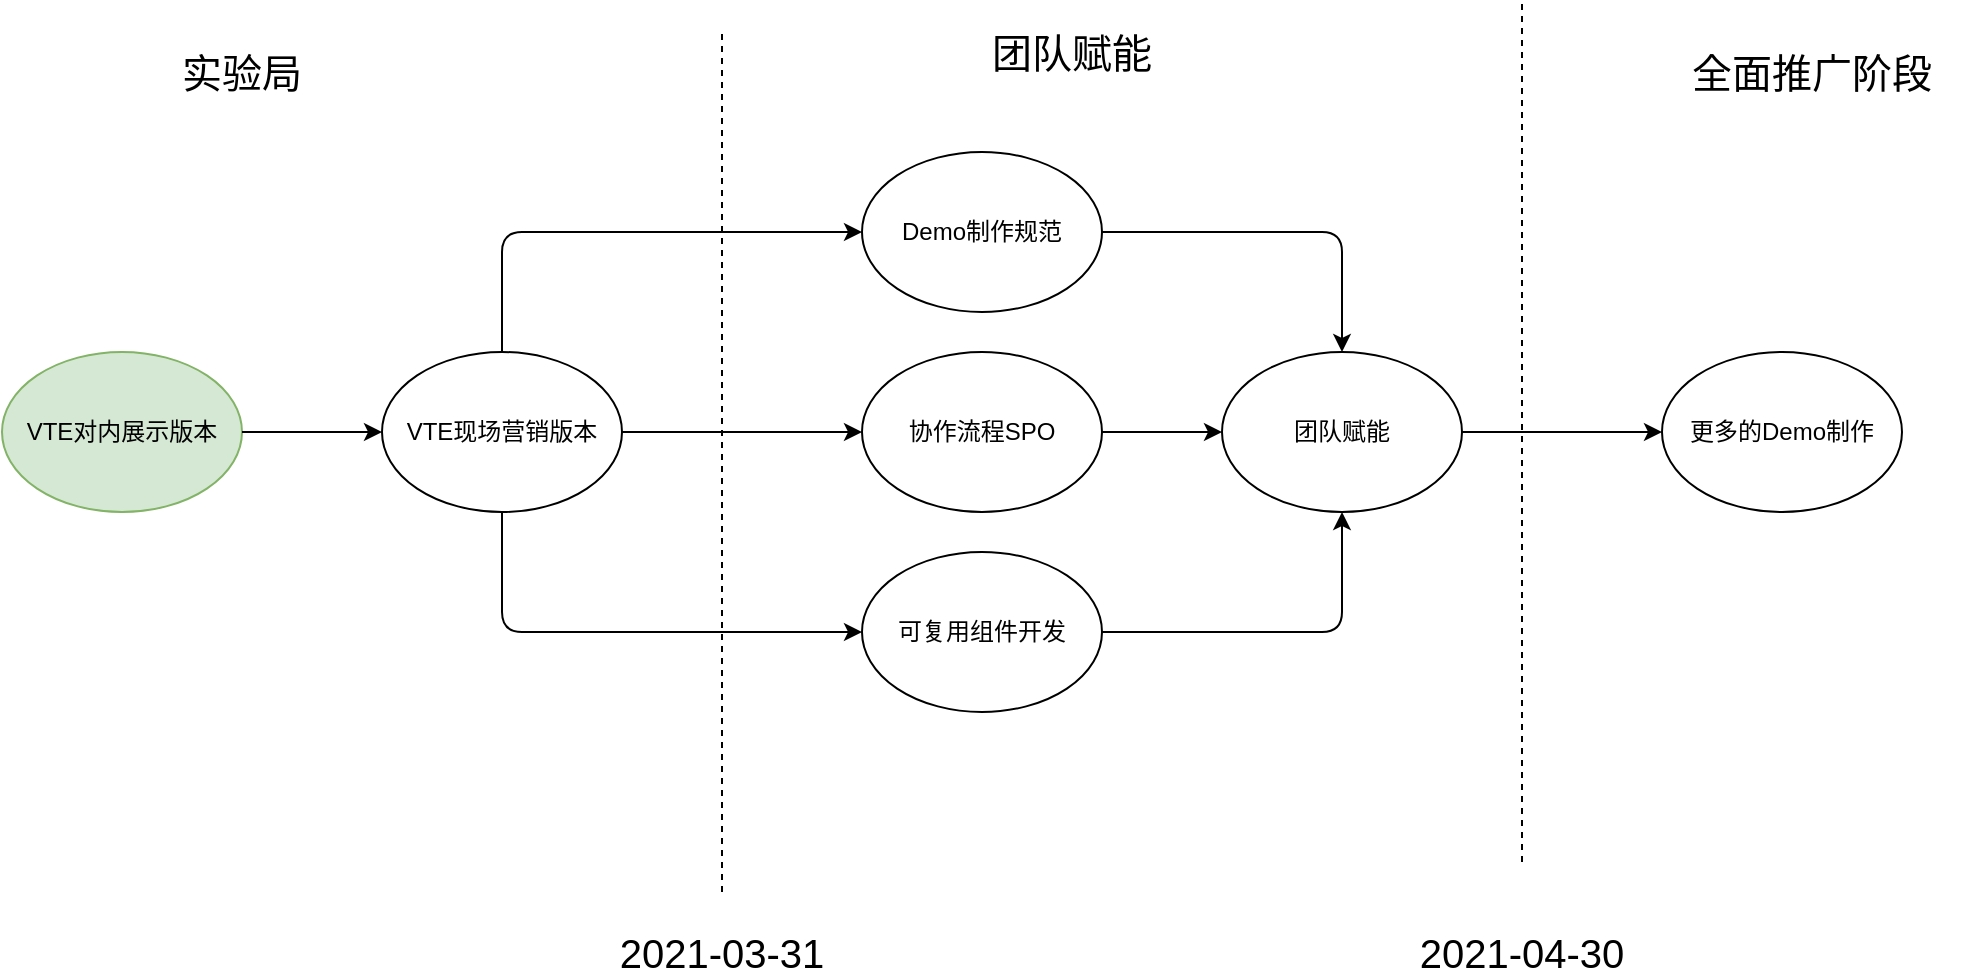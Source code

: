 <mxfile version="13.9.9" type="device"><diagram id="3NwKwT1QvzNh-CrKEDDh" name="Page-1"><mxGraphModel dx="946" dy="-420" grid="1" gridSize="10" guides="1" tooltips="1" connect="1" arrows="1" fold="1" page="1" pageScale="1" pageWidth="850" pageHeight="1100" math="0" shadow="0"><root><mxCell id="0"/><mxCell id="1" parent="0"/><mxCell id="IqL6T331TnAhyUX-7d0P-47" value="VTE对内展示版本" style="ellipse;whiteSpace=wrap;html=1;fillColor=#d5e8d4;strokeColor=#82b366;" parent="1" vertex="1"><mxGeometry x="560" y="1800" width="120" height="80" as="geometry"/></mxCell><mxCell id="IqL6T331TnAhyUX-7d0P-48" value="" style="endArrow=none;html=1;dashed=1;" parent="1" edge="1"><mxGeometry width="50" height="50" relative="1" as="geometry"><mxPoint x="920" y="2070" as="sourcePoint"/><mxPoint x="920" y="1640" as="targetPoint"/></mxGeometry></mxCell><mxCell id="IqL6T331TnAhyUX-7d0P-49" value="Demo制作规范" style="ellipse;whiteSpace=wrap;html=1;" parent="1" vertex="1"><mxGeometry x="990" y="1700" width="120" height="80" as="geometry"/></mxCell><mxCell id="IqL6T331TnAhyUX-7d0P-50" value="可复用组件开发" style="ellipse;whiteSpace=wrap;html=1;" parent="1" vertex="1"><mxGeometry x="990" y="1900" width="120" height="80" as="geometry"/></mxCell><mxCell id="IqL6T331TnAhyUX-7d0P-51" value="团队赋能" style="ellipse;whiteSpace=wrap;html=1;" parent="1" vertex="1"><mxGeometry x="1170" y="1800" width="120" height="80" as="geometry"/></mxCell><mxCell id="IqL6T331TnAhyUX-7d0P-52" value="更多的Demo制作" style="ellipse;whiteSpace=wrap;html=1;" parent="1" vertex="1"><mxGeometry x="1390" y="1800" width="120" height="80" as="geometry"/></mxCell><mxCell id="IqL6T331TnAhyUX-7d0P-54" value="VTE现场营销版本" style="ellipse;whiteSpace=wrap;html=1;" parent="1" vertex="1"><mxGeometry x="750" y="1800" width="120" height="80" as="geometry"/></mxCell><mxCell id="IqL6T331TnAhyUX-7d0P-55" value="" style="endArrow=classic;html=1;" parent="1" source="IqL6T331TnAhyUX-7d0P-47" target="IqL6T331TnAhyUX-7d0P-54" edge="1"><mxGeometry width="50" height="50" relative="1" as="geometry"><mxPoint x="1040" y="1850" as="sourcePoint"/><mxPoint x="890" y="1800" as="targetPoint"/></mxGeometry></mxCell><mxCell id="IqL6T331TnAhyUX-7d0P-56" value="" style="endArrow=classic;html=1;exitX=0.5;exitY=0;exitDx=0;exitDy=0;" parent="1" source="IqL6T331TnAhyUX-7d0P-54" target="IqL6T331TnAhyUX-7d0P-49" edge="1"><mxGeometry width="50" height="50" relative="1" as="geometry"><mxPoint x="1040" y="1850" as="sourcePoint"/><mxPoint x="1090" y="1800" as="targetPoint"/><Array as="points"><mxPoint x="810" y="1740"/></Array></mxGeometry></mxCell><mxCell id="IqL6T331TnAhyUX-7d0P-57" value="" style="endArrow=classic;html=1;exitX=0.5;exitY=1;exitDx=0;exitDy=0;" parent="1" source="IqL6T331TnAhyUX-7d0P-54" target="IqL6T331TnAhyUX-7d0P-50" edge="1"><mxGeometry width="50" height="50" relative="1" as="geometry"><mxPoint x="1040" y="1850" as="sourcePoint"/><mxPoint x="1090" y="1800" as="targetPoint"/><Array as="points"><mxPoint x="810" y="1940"/></Array></mxGeometry></mxCell><mxCell id="IqL6T331TnAhyUX-7d0P-58" value="" style="endArrow=classic;html=1;" parent="1" source="IqL6T331TnAhyUX-7d0P-49" target="IqL6T331TnAhyUX-7d0P-51" edge="1"><mxGeometry width="50" height="50" relative="1" as="geometry"><mxPoint x="1040" y="1850" as="sourcePoint"/><mxPoint x="1090" y="1800" as="targetPoint"/><Array as="points"><mxPoint x="1230" y="1740"/></Array></mxGeometry></mxCell><mxCell id="IqL6T331TnAhyUX-7d0P-59" value="" style="endArrow=classic;html=1;" parent="1" source="IqL6T331TnAhyUX-7d0P-50" target="IqL6T331TnAhyUX-7d0P-51" edge="1"><mxGeometry width="50" height="50" relative="1" as="geometry"><mxPoint x="1040" y="1850" as="sourcePoint"/><mxPoint x="1090" y="1800" as="targetPoint"/><Array as="points"><mxPoint x="1230" y="1940"/></Array></mxGeometry></mxCell><mxCell id="IqL6T331TnAhyUX-7d0P-66" value="" style="endArrow=classic;html=1;" parent="1" source="IqL6T331TnAhyUX-7d0P-51" target="IqL6T331TnAhyUX-7d0P-52" edge="1"><mxGeometry width="50" height="50" relative="1" as="geometry"><mxPoint x="1510" y="1810" as="sourcePoint"/><mxPoint x="1560" y="1760" as="targetPoint"/></mxGeometry></mxCell><mxCell id="IqL6T331TnAhyUX-7d0P-69" value="协作流程SPO" style="ellipse;whiteSpace=wrap;html=1;" parent="1" vertex="1"><mxGeometry x="990" y="1800" width="120" height="80" as="geometry"/></mxCell><mxCell id="IqL6T331TnAhyUX-7d0P-70" value="" style="endArrow=classic;html=1;entryX=0;entryY=0.5;entryDx=0;entryDy=0;" parent="1" source="IqL6T331TnAhyUX-7d0P-69" target="IqL6T331TnAhyUX-7d0P-51" edge="1"><mxGeometry width="50" height="50" relative="1" as="geometry"><mxPoint x="1250" y="1830" as="sourcePoint"/><mxPoint x="1300" y="1780" as="targetPoint"/></mxGeometry></mxCell><mxCell id="IqL6T331TnAhyUX-7d0P-71" value="" style="endArrow=classic;html=1;" parent="1" source="IqL6T331TnAhyUX-7d0P-54" target="IqL6T331TnAhyUX-7d0P-69" edge="1"><mxGeometry width="50" height="50" relative="1" as="geometry"><mxPoint x="1250" y="1830" as="sourcePoint"/><mxPoint x="1300" y="1780" as="targetPoint"/></mxGeometry></mxCell><mxCell id="IqL6T331TnAhyUX-7d0P-72" value="" style="endArrow=none;html=1;dashed=1;" parent="1" edge="1"><mxGeometry width="50" height="50" relative="1" as="geometry"><mxPoint x="1320" y="2055" as="sourcePoint"/><mxPoint x="1320" y="1625" as="targetPoint"/></mxGeometry></mxCell><mxCell id="IqL6T331TnAhyUX-7d0P-73" value="实验局" style="text;html=1;strokeColor=none;fillColor=none;align=center;verticalAlign=middle;whiteSpace=wrap;rounded=0;fontSize=20;" parent="1" vertex="1"><mxGeometry x="640" y="1650" width="80" height="20" as="geometry"/></mxCell><mxCell id="IqL6T331TnAhyUX-7d0P-74" value="团队赋能" style="text;html=1;strokeColor=none;fillColor=none;align=center;verticalAlign=middle;whiteSpace=wrap;rounded=0;fontSize=20;" parent="1" vertex="1"><mxGeometry x="1050" y="1640" width="90" height="20" as="geometry"/></mxCell><mxCell id="IqL6T331TnAhyUX-7d0P-75" value="全面推广阶段" style="text;html=1;strokeColor=none;fillColor=none;align=center;verticalAlign=middle;whiteSpace=wrap;rounded=0;fontSize=20;" parent="1" vertex="1"><mxGeometry x="1390" y="1650" width="150" height="20" as="geometry"/></mxCell><mxCell id="IqL6T331TnAhyUX-7d0P-79" value="2021-03-31" style="text;html=1;strokeColor=none;fillColor=none;align=center;verticalAlign=middle;whiteSpace=wrap;rounded=0;fontSize=20;" parent="1" vertex="1"><mxGeometry x="860" y="2090" width="120" height="20" as="geometry"/></mxCell><mxCell id="IqL6T331TnAhyUX-7d0P-80" value="2021-04-30" style="text;html=1;strokeColor=none;fillColor=none;align=center;verticalAlign=middle;whiteSpace=wrap;rounded=0;fontSize=20;" parent="1" vertex="1"><mxGeometry x="1260" y="2090" width="120" height="20" as="geometry"/></mxCell></root></mxGraphModel></diagram></mxfile>